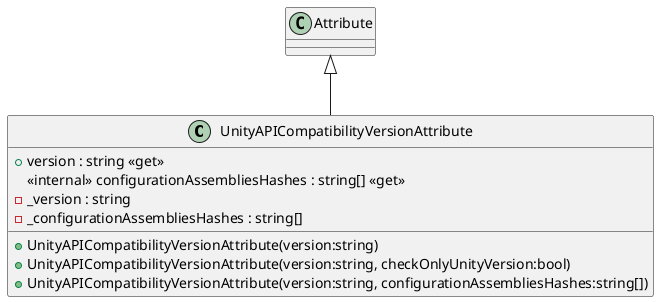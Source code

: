 @startuml
class UnityAPICompatibilityVersionAttribute {
    + UnityAPICompatibilityVersionAttribute(version:string)
    + UnityAPICompatibilityVersionAttribute(version:string, checkOnlyUnityVersion:bool)
    + UnityAPICompatibilityVersionAttribute(version:string, configurationAssembliesHashes:string[])
    + version : string <<get>>
    <<internal>> configurationAssembliesHashes : string[] <<get>>
    - _version : string
    - _configurationAssembliesHashes : string[]
}
Attribute <|-- UnityAPICompatibilityVersionAttribute
@enduml
